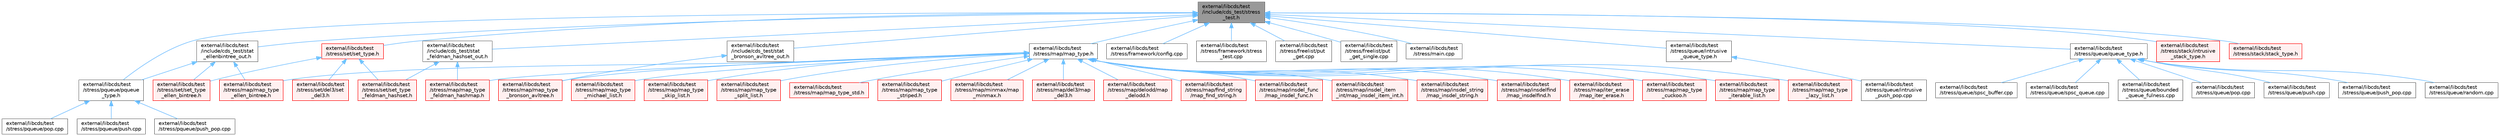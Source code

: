 digraph "external/libcds/test/include/cds_test/stress_test.h"
{
 // LATEX_PDF_SIZE
  bgcolor="transparent";
  edge [fontname=Helvetica,fontsize=10,labelfontname=Helvetica,labelfontsize=10];
  node [fontname=Helvetica,fontsize=10,shape=box,height=0.2,width=0.4];
  Node1 [id="Node000001",label="external/libcds/test\l/include/cds_test/stress\l_test.h",height=0.2,width=0.4,color="gray40", fillcolor="grey60", style="filled", fontcolor="black",tooltip=" "];
  Node1 -> Node2 [id="edge56_Node000001_Node000002",dir="back",color="steelblue1",style="solid",tooltip=" "];
  Node2 [id="Node000002",label="external/libcds/test\l/include/cds_test/stat\l_bronson_avltree_out.h",height=0.2,width=0.4,color="grey40", fillcolor="white", style="filled",URL="$stat__bronson__avltree__out_8h.html",tooltip=" "];
  Node2 -> Node3 [id="edge57_Node000002_Node000003",dir="back",color="steelblue1",style="solid",tooltip=" "];
  Node3 [id="Node000003",label="external/libcds/test\l/stress/map/map_type\l_bronson_avltree.h",height=0.2,width=0.4,color="red", fillcolor="#FFF0F0", style="filled",URL="$map__type__bronson__avltree_8h.html",tooltip=" "];
  Node1 -> Node12 [id="edge58_Node000001_Node000012",dir="back",color="steelblue1",style="solid",tooltip=" "];
  Node12 [id="Node000012",label="external/libcds/test\l/include/cds_test/stat\l_ellenbintree_out.h",height=0.2,width=0.4,color="grey40", fillcolor="white", style="filled",URL="$stat__ellenbintree__out_8h.html",tooltip=" "];
  Node12 -> Node13 [id="edge59_Node000012_Node000013",dir="back",color="steelblue1",style="solid",tooltip=" "];
  Node13 [id="Node000013",label="external/libcds/test\l/stress/map/map_type\l_ellen_bintree.h",height=0.2,width=0.4,color="red", fillcolor="#FFF0F0", style="filled",URL="$map__type__ellen__bintree_8h.html",tooltip=" "];
  Node12 -> Node23 [id="edge60_Node000012_Node000023",dir="back",color="steelblue1",style="solid",tooltip=" "];
  Node23 [id="Node000023",label="external/libcds/test\l/stress/pqueue/pqueue\l_type.h",height=0.2,width=0.4,color="grey40", fillcolor="white", style="filled",URL="$pqueue__type_8h.html",tooltip=" "];
  Node23 -> Node24 [id="edge61_Node000023_Node000024",dir="back",color="steelblue1",style="solid",tooltip=" "];
  Node24 [id="Node000024",label="external/libcds/test\l/stress/pqueue/pop.cpp",height=0.2,width=0.4,color="grey40", fillcolor="white", style="filled",URL="$pqueue_2pop_8cpp.html",tooltip=" "];
  Node23 -> Node25 [id="edge62_Node000023_Node000025",dir="back",color="steelblue1",style="solid",tooltip=" "];
  Node25 [id="Node000025",label="external/libcds/test\l/stress/pqueue/push.cpp",height=0.2,width=0.4,color="grey40", fillcolor="white", style="filled",URL="$pqueue_2push_8cpp.html",tooltip=" "];
  Node23 -> Node26 [id="edge63_Node000023_Node000026",dir="back",color="steelblue1",style="solid",tooltip=" "];
  Node26 [id="Node000026",label="external/libcds/test\l/stress/pqueue/push_pop.cpp",height=0.2,width=0.4,color="grey40", fillcolor="white", style="filled",URL="$pqueue_2push__pop_8cpp.html",tooltip=" "];
  Node12 -> Node27 [id="edge64_Node000012_Node000027",dir="back",color="steelblue1",style="solid",tooltip=" "];
  Node27 [id="Node000027",label="external/libcds/test\l/stress/set/set_type\l_ellen_bintree.h",height=0.2,width=0.4,color="red", fillcolor="#FFF0F0", style="filled",URL="$set__type__ellen__bintree_8h.html",tooltip=" "];
  Node1 -> Node34 [id="edge65_Node000001_Node000034",dir="back",color="steelblue1",style="solid",tooltip=" "];
  Node34 [id="Node000034",label="external/libcds/test\l/include/cds_test/stat\l_feldman_hashset_out.h",height=0.2,width=0.4,color="grey40", fillcolor="white", style="filled",URL="$stat__feldman__hashset__out_8h.html",tooltip=" "];
  Node34 -> Node35 [id="edge66_Node000034_Node000035",dir="back",color="steelblue1",style="solid",tooltip=" "];
  Node35 [id="Node000035",label="external/libcds/test\l/stress/map/map_type\l_feldman_hashmap.h",height=0.2,width=0.4,color="red", fillcolor="#FFF0F0", style="filled",URL="$map__type__feldman__hashmap_8h.html",tooltip=" "];
  Node34 -> Node45 [id="edge67_Node000034_Node000045",dir="back",color="steelblue1",style="solid",tooltip=" "];
  Node45 [id="Node000045",label="external/libcds/test\l/stress/set/set_type\l_feldman_hashset.h",height=0.2,width=0.4,color="red", fillcolor="#FFF0F0", style="filled",URL="$set__type__feldman__hashset_8h.html",tooltip=" "];
  Node1 -> Node54 [id="edge68_Node000001_Node000054",dir="back",color="steelblue1",style="solid",tooltip=" "];
  Node54 [id="Node000054",label="external/libcds/test\l/stress/framework/config.cpp",height=0.2,width=0.4,color="grey40", fillcolor="white", style="filled",URL="$config_8cpp.html",tooltip=" "];
  Node1 -> Node55 [id="edge69_Node000001_Node000055",dir="back",color="steelblue1",style="solid",tooltip=" "];
  Node55 [id="Node000055",label="external/libcds/test\l/stress/framework/stress\l_test.cpp",height=0.2,width=0.4,color="grey40", fillcolor="white", style="filled",URL="$stress__test_8cpp.html",tooltip=" "];
  Node1 -> Node56 [id="edge70_Node000001_Node000056",dir="back",color="steelblue1",style="solid",tooltip=" "];
  Node56 [id="Node000056",label="external/libcds/test\l/stress/freelist/put\l_get.cpp",height=0.2,width=0.4,color="grey40", fillcolor="white", style="filled",URL="$put__get_8cpp.html",tooltip=" "];
  Node1 -> Node57 [id="edge71_Node000001_Node000057",dir="back",color="steelblue1",style="solid",tooltip=" "];
  Node57 [id="Node000057",label="external/libcds/test\l/stress/freelist/put\l_get_single.cpp",height=0.2,width=0.4,color="grey40", fillcolor="white", style="filled",URL="$put__get__single_8cpp.html",tooltip=" "];
  Node1 -> Node58 [id="edge72_Node000001_Node000058",dir="back",color="steelblue1",style="solid",tooltip=" "];
  Node58 [id="Node000058",label="external/libcds/test\l/stress/main.cpp",height=0.2,width=0.4,color="grey40", fillcolor="white", style="filled",URL="$external_2libcds_2test_2stress_2main_8cpp.html",tooltip=" "];
  Node1 -> Node59 [id="edge73_Node000001_Node000059",dir="back",color="steelblue1",style="solid",tooltip=" "];
  Node59 [id="Node000059",label="external/libcds/test\l/stress/map/map_type.h",height=0.2,width=0.4,color="grey40", fillcolor="white", style="filled",URL="$map__type_8h.html",tooltip=" "];
  Node59 -> Node60 [id="edge74_Node000059_Node000060",dir="back",color="steelblue1",style="solid",tooltip=" "];
  Node60 [id="Node000060",label="external/libcds/test\l/stress/map/del3/map\l_del3.h",height=0.2,width=0.4,color="red", fillcolor="#FFF0F0", style="filled",URL="$map__del3_8h.html",tooltip=" "];
  Node59 -> Node66 [id="edge75_Node000059_Node000066",dir="back",color="steelblue1",style="solid",tooltip=" "];
  Node66 [id="Node000066",label="external/libcds/test\l/stress/map/delodd/map\l_delodd.h",height=0.2,width=0.4,color="red", fillcolor="#FFF0F0", style="filled",URL="$map__delodd_8h.html",tooltip=" "];
  Node59 -> Node72 [id="edge76_Node000059_Node000072",dir="back",color="steelblue1",style="solid",tooltip=" "];
  Node72 [id="Node000072",label="external/libcds/test\l/stress/map/find_string\l/map_find_string.h",height=0.2,width=0.4,color="red", fillcolor="#FFF0F0", style="filled",URL="$map__find__string_8h.html",tooltip=" "];
  Node59 -> Node80 [id="edge77_Node000059_Node000080",dir="back",color="steelblue1",style="solid",tooltip=" "];
  Node80 [id="Node000080",label="external/libcds/test\l/stress/map/insdel_func\l/map_insdel_func.h",height=0.2,width=0.4,color="red", fillcolor="#FFF0F0", style="filled",URL="$map__insdel__func_8h.html",tooltip=" "];
  Node59 -> Node87 [id="edge78_Node000059_Node000087",dir="back",color="steelblue1",style="solid",tooltip=" "];
  Node87 [id="Node000087",label="external/libcds/test\l/stress/map/insdel_item\l_int/map_insdel_item_int.h",height=0.2,width=0.4,color="red", fillcolor="#FFF0F0", style="filled",URL="$map__insdel__item__int_8h.html",tooltip=" "];
  Node59 -> Node94 [id="edge79_Node000059_Node000094",dir="back",color="steelblue1",style="solid",tooltip=" "];
  Node94 [id="Node000094",label="external/libcds/test\l/stress/map/insdel_string\l/map_insdel_string.h",height=0.2,width=0.4,color="red", fillcolor="#FFF0F0", style="filled",URL="$map__insdel__string_8h.html",tooltip=" "];
  Node59 -> Node102 [id="edge80_Node000059_Node000102",dir="back",color="steelblue1",style="solid",tooltip=" "];
  Node102 [id="Node000102",label="external/libcds/test\l/stress/map/insdelfind\l/map_insdelfind.h",height=0.2,width=0.4,color="red", fillcolor="#FFF0F0", style="filled",URL="$map__insdelfind_8h.html",tooltip=" "];
  Node59 -> Node113 [id="edge81_Node000059_Node000113",dir="back",color="steelblue1",style="solid",tooltip=" "];
  Node113 [id="Node000113",label="external/libcds/test\l/stress/map/iter_erase\l/map_iter_erase.h",height=0.2,width=0.4,color="red", fillcolor="#FFF0F0", style="filled",URL="$map__iter__erase_8h.html",tooltip=" "];
  Node59 -> Node3 [id="edge82_Node000059_Node000003",dir="back",color="steelblue1",style="solid",tooltip=" "];
  Node59 -> Node117 [id="edge83_Node000059_Node000117",dir="back",color="steelblue1",style="solid",tooltip=" "];
  Node117 [id="Node000117",label="external/libcds/test\l/stress/map/map_type\l_cuckoo.h",height=0.2,width=0.4,color="red", fillcolor="#FFF0F0", style="filled",URL="$map__type__cuckoo_8h.html",tooltip=" "];
  Node59 -> Node13 [id="edge84_Node000059_Node000013",dir="back",color="steelblue1",style="solid",tooltip=" "];
  Node59 -> Node35 [id="edge85_Node000059_Node000035",dir="back",color="steelblue1",style="solid",tooltip=" "];
  Node59 -> Node118 [id="edge86_Node000059_Node000118",dir="back",color="steelblue1",style="solid",tooltip=" "];
  Node118 [id="Node000118",label="external/libcds/test\l/stress/map/map_type\l_iterable_list.h",height=0.2,width=0.4,color="red", fillcolor="#FFF0F0", style="filled",URL="$map__type__iterable__list_8h.html",tooltip=" "];
  Node59 -> Node120 [id="edge87_Node000059_Node000120",dir="back",color="steelblue1",style="solid",tooltip=" "];
  Node120 [id="Node000120",label="external/libcds/test\l/stress/map/map_type\l_lazy_list.h",height=0.2,width=0.4,color="red", fillcolor="#FFF0F0", style="filled",URL="$map__type__lazy__list_8h.html",tooltip=" "];
  Node59 -> Node121 [id="edge88_Node000059_Node000121",dir="back",color="steelblue1",style="solid",tooltip=" "];
  Node121 [id="Node000121",label="external/libcds/test\l/stress/map/map_type\l_michael_list.h",height=0.2,width=0.4,color="red", fillcolor="#FFF0F0", style="filled",URL="$map__type__michael__list_8h.html",tooltip=" "];
  Node59 -> Node122 [id="edge89_Node000059_Node000122",dir="back",color="steelblue1",style="solid",tooltip=" "];
  Node122 [id="Node000122",label="external/libcds/test\l/stress/map/map_type\l_skip_list.h",height=0.2,width=0.4,color="red", fillcolor="#FFF0F0", style="filled",URL="$map__type__skip__list_8h.html",tooltip=" "];
  Node59 -> Node124 [id="edge90_Node000059_Node000124",dir="back",color="steelblue1",style="solid",tooltip=" "];
  Node124 [id="Node000124",label="external/libcds/test\l/stress/map/map_type\l_split_list.h",height=0.2,width=0.4,color="red", fillcolor="#FFF0F0", style="filled",URL="$map__type__split__list_8h.html",tooltip=" "];
  Node59 -> Node125 [id="edge91_Node000059_Node000125",dir="back",color="steelblue1",style="solid",tooltip=" "];
  Node125 [id="Node000125",label="external/libcds/test\l/stress/map/map_type_std.h",height=0.2,width=0.4,color="red", fillcolor="#FFF0F0", style="filled",URL="$map__type__std_8h.html",tooltip=" "];
  Node59 -> Node126 [id="edge92_Node000059_Node000126",dir="back",color="steelblue1",style="solid",tooltip=" "];
  Node126 [id="Node000126",label="external/libcds/test\l/stress/map/map_type\l_striped.h",height=0.2,width=0.4,color="red", fillcolor="#FFF0F0", style="filled",URL="$map__type__striped_8h.html",tooltip=" "];
  Node59 -> Node127 [id="edge93_Node000059_Node000127",dir="back",color="steelblue1",style="solid",tooltip=" "];
  Node127 [id="Node000127",label="external/libcds/test\l/stress/map/minmax/map\l_minmax.h",height=0.2,width=0.4,color="red", fillcolor="#FFF0F0", style="filled",URL="$map__minmax_8h.html",tooltip=" "];
  Node1 -> Node23 [id="edge94_Node000001_Node000023",dir="back",color="steelblue1",style="solid",tooltip=" "];
  Node1 -> Node129 [id="edge95_Node000001_Node000129",dir="back",color="steelblue1",style="solid",tooltip=" "];
  Node129 [id="Node000129",label="external/libcds/test\l/stress/queue/intrusive\l_queue_type.h",height=0.2,width=0.4,color="grey40", fillcolor="white", style="filled",URL="$intrusive__queue__type_8h.html",tooltip=" "];
  Node129 -> Node130 [id="edge96_Node000129_Node000130",dir="back",color="steelblue1",style="solid",tooltip=" "];
  Node130 [id="Node000130",label="external/libcds/test\l/stress/queue/intrusive\l_push_pop.cpp",height=0.2,width=0.4,color="grey40", fillcolor="white", style="filled",URL="$queue_2intrusive__push__pop_8cpp.html",tooltip=" "];
  Node1 -> Node131 [id="edge97_Node000001_Node000131",dir="back",color="steelblue1",style="solid",tooltip=" "];
  Node131 [id="Node000131",label="external/libcds/test\l/stress/queue/queue_type.h",height=0.2,width=0.4,color="grey40", fillcolor="white", style="filled",URL="$queue__type_8h.html",tooltip=" "];
  Node131 -> Node132 [id="edge98_Node000131_Node000132",dir="back",color="steelblue1",style="solid",tooltip=" "];
  Node132 [id="Node000132",label="external/libcds/test\l/stress/queue/bounded\l_queue_fulness.cpp",height=0.2,width=0.4,color="grey40", fillcolor="white", style="filled",URL="$bounded__queue__fulness_8cpp.html",tooltip=" "];
  Node131 -> Node133 [id="edge99_Node000131_Node000133",dir="back",color="steelblue1",style="solid",tooltip=" "];
  Node133 [id="Node000133",label="external/libcds/test\l/stress/queue/pop.cpp",height=0.2,width=0.4,color="grey40", fillcolor="white", style="filled",URL="$queue_2pop_8cpp.html",tooltip=" "];
  Node131 -> Node134 [id="edge100_Node000131_Node000134",dir="back",color="steelblue1",style="solid",tooltip=" "];
  Node134 [id="Node000134",label="external/libcds/test\l/stress/queue/push.cpp",height=0.2,width=0.4,color="grey40", fillcolor="white", style="filled",URL="$queue_2push_8cpp.html",tooltip=" "];
  Node131 -> Node135 [id="edge101_Node000131_Node000135",dir="back",color="steelblue1",style="solid",tooltip=" "];
  Node135 [id="Node000135",label="external/libcds/test\l/stress/queue/push_pop.cpp",height=0.2,width=0.4,color="grey40", fillcolor="white", style="filled",URL="$queue_2push__pop_8cpp.html",tooltip=" "];
  Node131 -> Node136 [id="edge102_Node000131_Node000136",dir="back",color="steelblue1",style="solid",tooltip=" "];
  Node136 [id="Node000136",label="external/libcds/test\l/stress/queue/random.cpp",height=0.2,width=0.4,color="grey40", fillcolor="white", style="filled",URL="$random_8cpp.html",tooltip=" "];
  Node131 -> Node137 [id="edge103_Node000131_Node000137",dir="back",color="steelblue1",style="solid",tooltip=" "];
  Node137 [id="Node000137",label="external/libcds/test\l/stress/queue/spsc_buffer.cpp",height=0.2,width=0.4,color="grey40", fillcolor="white", style="filled",URL="$spsc__buffer_8cpp.html",tooltip=" "];
  Node131 -> Node138 [id="edge104_Node000131_Node000138",dir="back",color="steelblue1",style="solid",tooltip=" "];
  Node138 [id="Node000138",label="external/libcds/test\l/stress/queue/spsc_queue.cpp",height=0.2,width=0.4,color="grey40", fillcolor="white", style="filled",URL="$spsc__queue_8cpp.html",tooltip=" "];
  Node1 -> Node139 [id="edge105_Node000001_Node000139",dir="back",color="steelblue1",style="solid",tooltip=" "];
  Node139 [id="Node000139",label="external/libcds/test\l/stress/set/set_type.h",height=0.2,width=0.4,color="red", fillcolor="#FFF0F0", style="filled",URL="$set__type_8h.html",tooltip=" "];
  Node139 -> Node140 [id="edge106_Node000139_Node000140",dir="back",color="steelblue1",style="solid",tooltip=" "];
  Node140 [id="Node000140",label="external/libcds/test\l/stress/set/del3/set\l_del3.h",height=0.2,width=0.4,color="red", fillcolor="#FFF0F0", style="filled",URL="$set__del3_8h.html",tooltip=" "];
  Node139 -> Node27 [id="edge107_Node000139_Node000027",dir="back",color="steelblue1",style="solid",tooltip=" "];
  Node139 -> Node45 [id="edge108_Node000139_Node000045",dir="back",color="steelblue1",style="solid",tooltip=" "];
  Node1 -> Node195 [id="edge109_Node000001_Node000195",dir="back",color="steelblue1",style="solid",tooltip=" "];
  Node195 [id="Node000195",label="external/libcds/test\l/stress/stack/intrusive\l_stack_type.h",height=0.2,width=0.4,color="red", fillcolor="#FFF0F0", style="filled",URL="$intrusive__stack__type_8h.html",tooltip=" "];
  Node1 -> Node199 [id="edge110_Node000001_Node000199",dir="back",color="steelblue1",style="solid",tooltip=" "];
  Node199 [id="Node000199",label="external/libcds/test\l/stress/stack/stack_type.h",height=0.2,width=0.4,color="red", fillcolor="#FFF0F0", style="filled",URL="$stack__type_8h.html",tooltip=" "];
}
